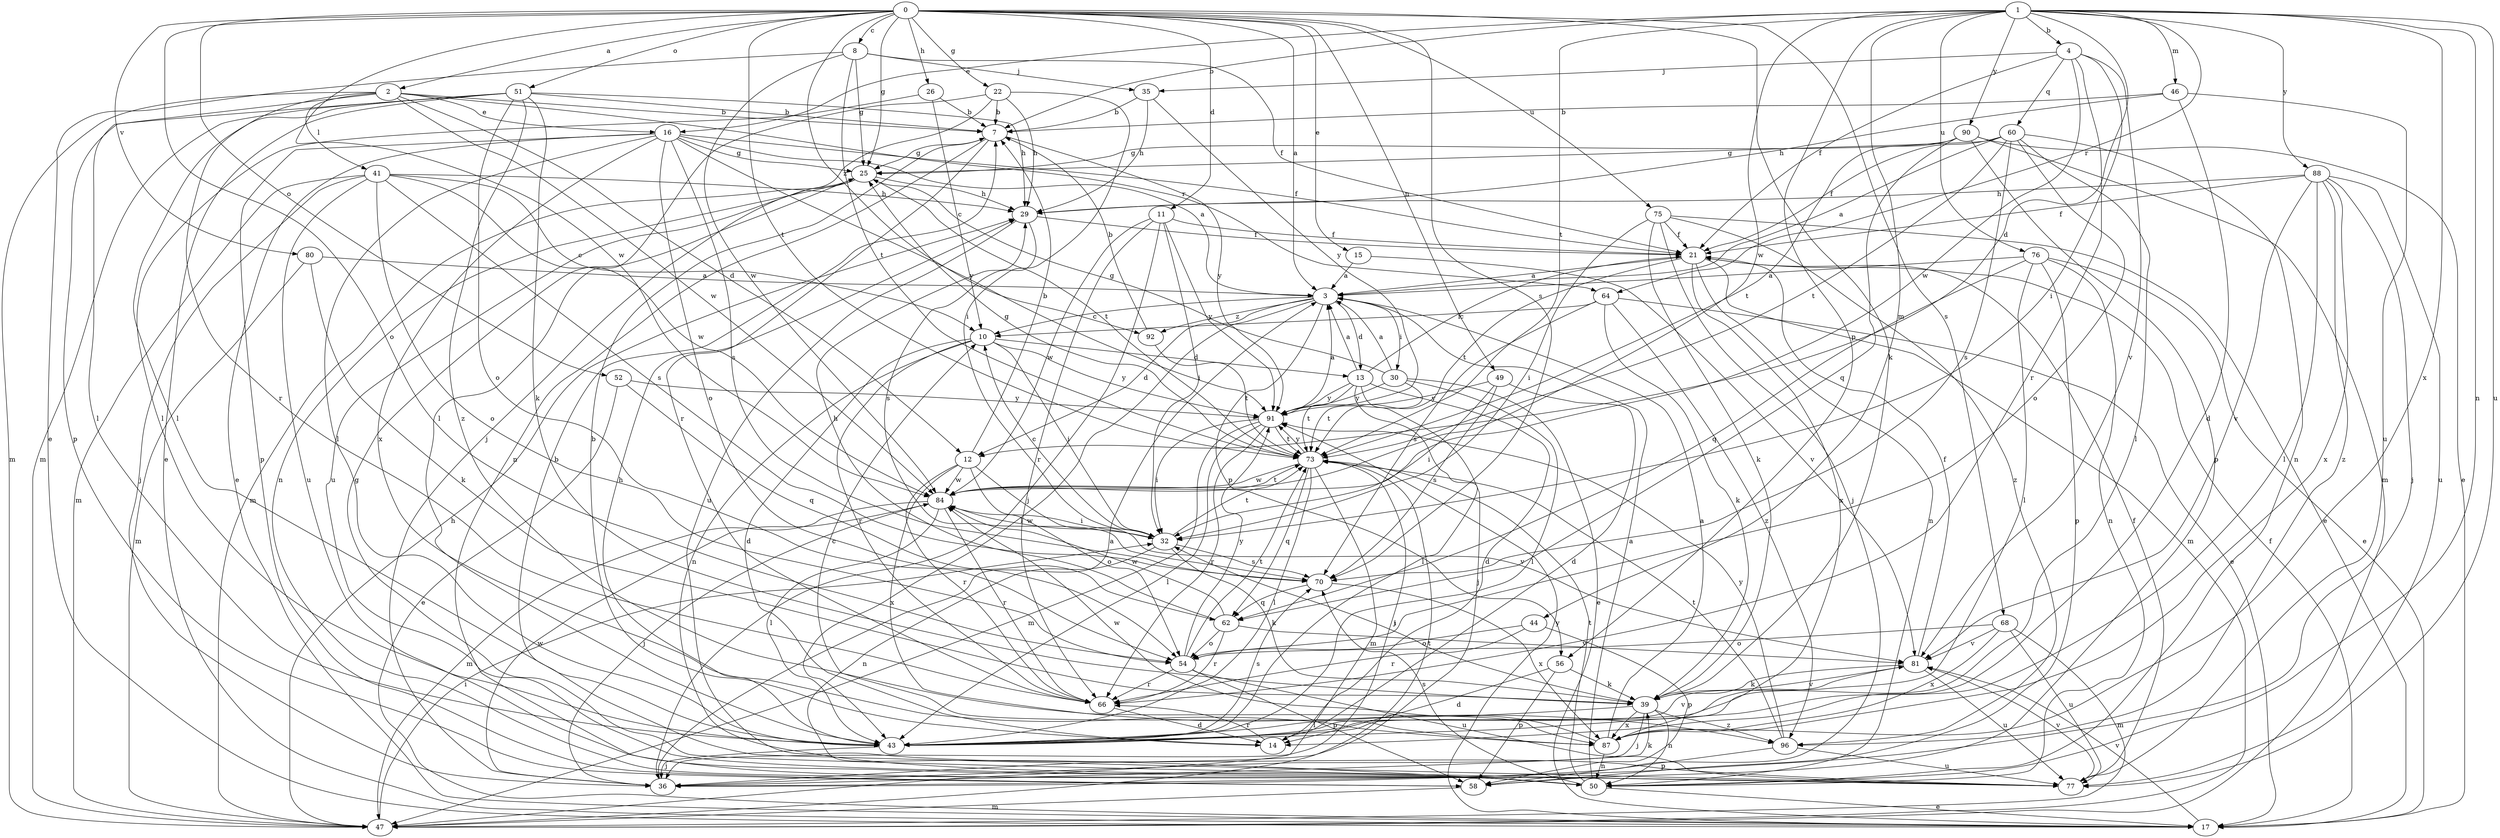 strict digraph  {
0;
1;
2;
3;
4;
7;
8;
10;
11;
12;
13;
14;
15;
16;
17;
21;
22;
25;
26;
29;
30;
32;
35;
36;
39;
41;
43;
44;
46;
47;
49;
50;
51;
52;
54;
56;
58;
60;
62;
64;
66;
68;
70;
73;
75;
76;
77;
80;
81;
84;
87;
88;
90;
91;
92;
96;
0 -> 2  [label=a];
0 -> 3  [label=a];
0 -> 8  [label=c];
0 -> 11  [label=d];
0 -> 15  [label=e];
0 -> 22  [label=g];
0 -> 25  [label=g];
0 -> 26  [label=h];
0 -> 39  [label=k];
0 -> 49  [label=n];
0 -> 51  [label=o];
0 -> 52  [label=o];
0 -> 54  [label=o];
0 -> 68  [label=s];
0 -> 70  [label=s];
0 -> 73  [label=t];
0 -> 75  [label=u];
0 -> 80  [label=v];
0 -> 84  [label=w];
0 -> 92  [label=z];
1 -> 4  [label=b];
1 -> 7  [label=b];
1 -> 12  [label=d];
1 -> 16  [label=e];
1 -> 44  [label=m];
1 -> 46  [label=m];
1 -> 50  [label=n];
1 -> 56  [label=p];
1 -> 64  [label=r];
1 -> 73  [label=t];
1 -> 76  [label=u];
1 -> 77  [label=u];
1 -> 84  [label=w];
1 -> 87  [label=x];
1 -> 88  [label=y];
1 -> 90  [label=y];
2 -> 7  [label=b];
2 -> 12  [label=d];
2 -> 16  [label=e];
2 -> 41  [label=l];
2 -> 43  [label=l];
2 -> 47  [label=m];
2 -> 64  [label=r];
2 -> 66  [label=r];
2 -> 84  [label=w];
3 -> 10  [label=c];
3 -> 12  [label=d];
3 -> 13  [label=d];
3 -> 30  [label=i];
3 -> 43  [label=l];
3 -> 56  [label=p];
3 -> 92  [label=z];
4 -> 21  [label=f];
4 -> 32  [label=i];
4 -> 35  [label=j];
4 -> 60  [label=q];
4 -> 66  [label=r];
4 -> 81  [label=v];
4 -> 84  [label=w];
7 -> 25  [label=g];
7 -> 50  [label=n];
7 -> 66  [label=r];
7 -> 91  [label=y];
8 -> 17  [label=e];
8 -> 21  [label=f];
8 -> 25  [label=g];
8 -> 35  [label=j];
8 -> 73  [label=t];
8 -> 84  [label=w];
10 -> 13  [label=d];
10 -> 14  [label=d];
10 -> 32  [label=i];
10 -> 50  [label=n];
10 -> 66  [label=r];
10 -> 91  [label=y];
11 -> 21  [label=f];
11 -> 32  [label=i];
11 -> 36  [label=j];
11 -> 66  [label=r];
11 -> 84  [label=w];
11 -> 91  [label=y];
12 -> 7  [label=b];
12 -> 54  [label=o];
12 -> 66  [label=r];
12 -> 81  [label=v];
12 -> 84  [label=w];
12 -> 87  [label=x];
13 -> 3  [label=a];
13 -> 14  [label=d];
13 -> 21  [label=f];
13 -> 36  [label=j];
13 -> 43  [label=l];
13 -> 73  [label=t];
13 -> 91  [label=y];
14 -> 7  [label=b];
14 -> 66  [label=r];
15 -> 3  [label=a];
15 -> 81  [label=v];
16 -> 3  [label=a];
16 -> 17  [label=e];
16 -> 21  [label=f];
16 -> 25  [label=g];
16 -> 43  [label=l];
16 -> 54  [label=o];
16 -> 58  [label=p];
16 -> 70  [label=s];
16 -> 87  [label=x];
16 -> 91  [label=y];
17 -> 21  [label=f];
17 -> 81  [label=v];
17 -> 91  [label=y];
21 -> 3  [label=a];
21 -> 47  [label=m];
21 -> 50  [label=n];
21 -> 73  [label=t];
21 -> 87  [label=x];
22 -> 7  [label=b];
22 -> 29  [label=h];
22 -> 32  [label=i];
22 -> 36  [label=j];
22 -> 43  [label=l];
25 -> 29  [label=h];
25 -> 47  [label=m];
25 -> 50  [label=n];
25 -> 73  [label=t];
25 -> 77  [label=u];
26 -> 7  [label=b];
26 -> 10  [label=c];
26 -> 43  [label=l];
29 -> 21  [label=f];
29 -> 70  [label=s];
29 -> 77  [label=u];
30 -> 3  [label=a];
30 -> 17  [label=e];
30 -> 25  [label=g];
30 -> 43  [label=l];
30 -> 73  [label=t];
30 -> 91  [label=y];
32 -> 10  [label=c];
32 -> 39  [label=k];
32 -> 50  [label=n];
32 -> 70  [label=s];
32 -> 73  [label=t];
32 -> 84  [label=w];
35 -> 7  [label=b];
35 -> 29  [label=h];
35 -> 91  [label=y];
36 -> 3  [label=a];
36 -> 39  [label=k];
36 -> 84  [label=w];
39 -> 32  [label=i];
39 -> 36  [label=j];
39 -> 43  [label=l];
39 -> 50  [label=n];
39 -> 81  [label=v];
39 -> 87  [label=x];
39 -> 96  [label=z];
41 -> 10  [label=c];
41 -> 29  [label=h];
41 -> 36  [label=j];
41 -> 47  [label=m];
41 -> 54  [label=o];
41 -> 70  [label=s];
41 -> 77  [label=u];
41 -> 84  [label=w];
43 -> 29  [label=h];
43 -> 36  [label=j];
43 -> 70  [label=s];
43 -> 81  [label=v];
44 -> 54  [label=o];
44 -> 58  [label=p];
44 -> 66  [label=r];
46 -> 7  [label=b];
46 -> 14  [label=d];
46 -> 29  [label=h];
46 -> 77  [label=u];
47 -> 29  [label=h];
47 -> 32  [label=i];
47 -> 73  [label=t];
49 -> 14  [label=d];
49 -> 32  [label=i];
49 -> 70  [label=s];
49 -> 91  [label=y];
50 -> 3  [label=a];
50 -> 17  [label=e];
50 -> 70  [label=s];
50 -> 73  [label=t];
51 -> 7  [label=b];
51 -> 17  [label=e];
51 -> 29  [label=h];
51 -> 39  [label=k];
51 -> 43  [label=l];
51 -> 47  [label=m];
51 -> 54  [label=o];
51 -> 58  [label=p];
51 -> 96  [label=z];
52 -> 17  [label=e];
52 -> 62  [label=q];
52 -> 91  [label=y];
54 -> 58  [label=p];
54 -> 66  [label=r];
54 -> 73  [label=t];
54 -> 77  [label=u];
54 -> 91  [label=y];
56 -> 14  [label=d];
56 -> 39  [label=k];
56 -> 58  [label=p];
58 -> 47  [label=m];
60 -> 3  [label=a];
60 -> 21  [label=f];
60 -> 25  [label=g];
60 -> 43  [label=l];
60 -> 50  [label=n];
60 -> 54  [label=o];
60 -> 70  [label=s];
60 -> 73  [label=t];
62 -> 29  [label=h];
62 -> 54  [label=o];
62 -> 66  [label=r];
62 -> 81  [label=v];
62 -> 84  [label=w];
64 -> 10  [label=c];
64 -> 17  [label=e];
64 -> 39  [label=k];
64 -> 70  [label=s];
64 -> 96  [label=z];
66 -> 14  [label=d];
68 -> 47  [label=m];
68 -> 54  [label=o];
68 -> 77  [label=u];
68 -> 81  [label=v];
68 -> 87  [label=x];
70 -> 62  [label=q];
70 -> 87  [label=x];
73 -> 25  [label=g];
73 -> 36  [label=j];
73 -> 43  [label=l];
73 -> 47  [label=m];
73 -> 62  [label=q];
73 -> 84  [label=w];
73 -> 91  [label=y];
75 -> 17  [label=e];
75 -> 21  [label=f];
75 -> 32  [label=i];
75 -> 36  [label=j];
75 -> 39  [label=k];
75 -> 96  [label=z];
76 -> 3  [label=a];
76 -> 17  [label=e];
76 -> 43  [label=l];
76 -> 50  [label=n];
76 -> 58  [label=p];
76 -> 62  [label=q];
77 -> 7  [label=b];
77 -> 21  [label=f];
77 -> 25  [label=g];
77 -> 81  [label=v];
80 -> 3  [label=a];
80 -> 39  [label=k];
80 -> 47  [label=m];
81 -> 21  [label=f];
81 -> 39  [label=k];
81 -> 77  [label=u];
84 -> 32  [label=i];
84 -> 36  [label=j];
84 -> 43  [label=l];
84 -> 47  [label=m];
84 -> 66  [label=r];
84 -> 73  [label=t];
87 -> 3  [label=a];
87 -> 10  [label=c];
87 -> 50  [label=n];
87 -> 84  [label=w];
88 -> 21  [label=f];
88 -> 29  [label=h];
88 -> 36  [label=j];
88 -> 43  [label=l];
88 -> 77  [label=u];
88 -> 81  [label=v];
88 -> 87  [label=x];
88 -> 96  [label=z];
90 -> 17  [label=e];
90 -> 25  [label=g];
90 -> 47  [label=m];
90 -> 58  [label=p];
90 -> 62  [label=q];
90 -> 73  [label=t];
91 -> 3  [label=a];
91 -> 32  [label=i];
91 -> 43  [label=l];
91 -> 47  [label=m];
91 -> 66  [label=r];
91 -> 73  [label=t];
92 -> 7  [label=b];
92 -> 73  [label=t];
96 -> 58  [label=p];
96 -> 73  [label=t];
96 -> 77  [label=u];
96 -> 91  [label=y];
}
